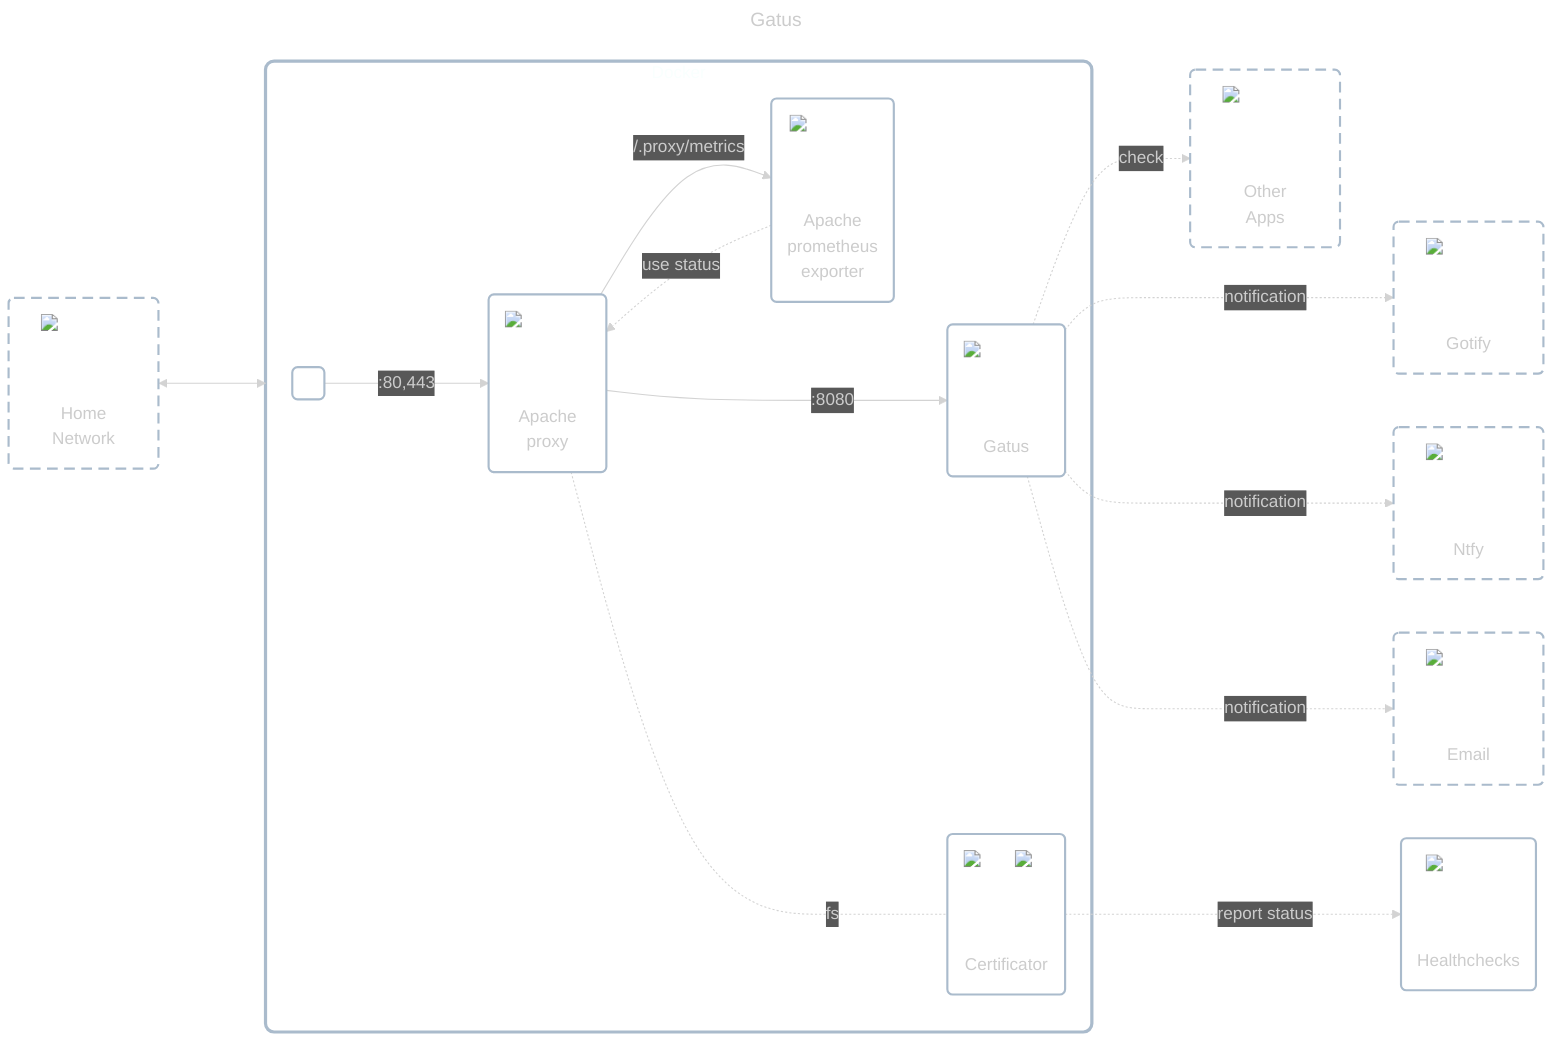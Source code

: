 ---
title: Gatus
config:
    theme: dark
---

flowchart LR
    classDef cluster fill:#ffffff00,stroke:#aabbccff,stroke-width:3px,rx:8px,ry:8px;
    classDef node fill:#ffffff00,stroke:#aabbccff,stroke-width:2px,rx:5px,ry:5px;
    classDef dashed_border stroke-dasharray:10 6;

    home_network["<div style='position:relative;width:80px;height:80px;margin:0 auto;margin-bottom:0.1em'><img src='../../../../icons/network.png' style='min-width:80px;max-width:80px' /></div>Home<br/>Network"]
    class home_network dashed_border

    subgraph app_wrapper["Docker"]
        network_interface(" ")
        apache_proxy("<div style='position:relative;width:80px;height:80px;margin:0 auto;margin-bottom:0.5em'><img src='../../../../icons/apache.png' style='min-width:80px;max-width:80px' /></div>Apache<br/>proxy")
        apache_prometheus_exporter("<div style='position:relative;width:80px;height:80px;margin:0 auto;margin-bottom:0.5em'><img src='../../../../icons/apache-prometheus-exporter.png' style='min-width:80px;max-width:80px' /></div>Apache<br/>prometheus<br/>exporter")
        certificator("<div style='position:relative;width:80px;height:80px;margin:0 auto;margin-bottom:1em'><img src='../../../../icons/cronjob.png' style='min-width:32px;max-width:32px;position:absolute;top:0;right:0' /><img src='../../../../icons/lets-encrypt.png' style='min-width:80px;max-width:80px' /></div>Certificator")
        gatus("<div style='position:relative;width:80px;height:80px;margin:0 auto;margin-bottom:0.5em'><img src='../../../../icons/gatus.png' style='min-width:80px;max-width:80px' /></div>Gatus")

        network_interface --->|:80,443| apache_proxy --->|:8080| gatus
        apache_proxy -->|/.proxy/metrics| apache_prometheus_exporter -.->|use status| apache_proxy
        apache_proxy -..-|fs| certificator
    end

    other_apps["<div style='position:relative;width:80px;height:80px;margin:0 auto;margin-bottom:0.5em'><img src='../../../../icons/apps.png' style='min-width:80px;max-width:80px' /></div>Other<br/>Apps"]
    class other_apps dashed_border

    gotify["<div style='position:relative;width:80px;height:80px;margin:0 auto;margin-bottom:0.5em'><img src='../../../../icons/gotify.png' style='min-width:80px;max-width:80px' /></div>Gotify"]
    class gotify dashed_border

    ntfy["<div style='position:relative;width:80px;height:80px;margin:0 auto;margin-bottom:0.5em'><img src='../../../../icons/ntfy.png' style='min-width:80px;max-width:80px' /></div>Ntfy"]
    class ntfy dashed_border

    smtp["<div style='position:relative;width:80px;height:80px;margin:0 auto;margin-bottom:0.5em'><img src='../../../../icons/smtp4dev.png' style='min-width:80px;max-width:80px' /></div>Email"]
    class smtp dashed_border

    healthchecks("<div style='position:relative;width:80px;height:80px;margin:0 auto;margin-bottom:0.5em'><img src='../../../../icons/healthchecks.png' style='min-width:80px;max-width:80px' /></div>Healthchecks")

    home_network <---> app_wrapper
    gatus -.->|check| other_apps
    gatus -..->|notification| gotify & ntfy & smtp
    certificator -..->|report status| healthchecks